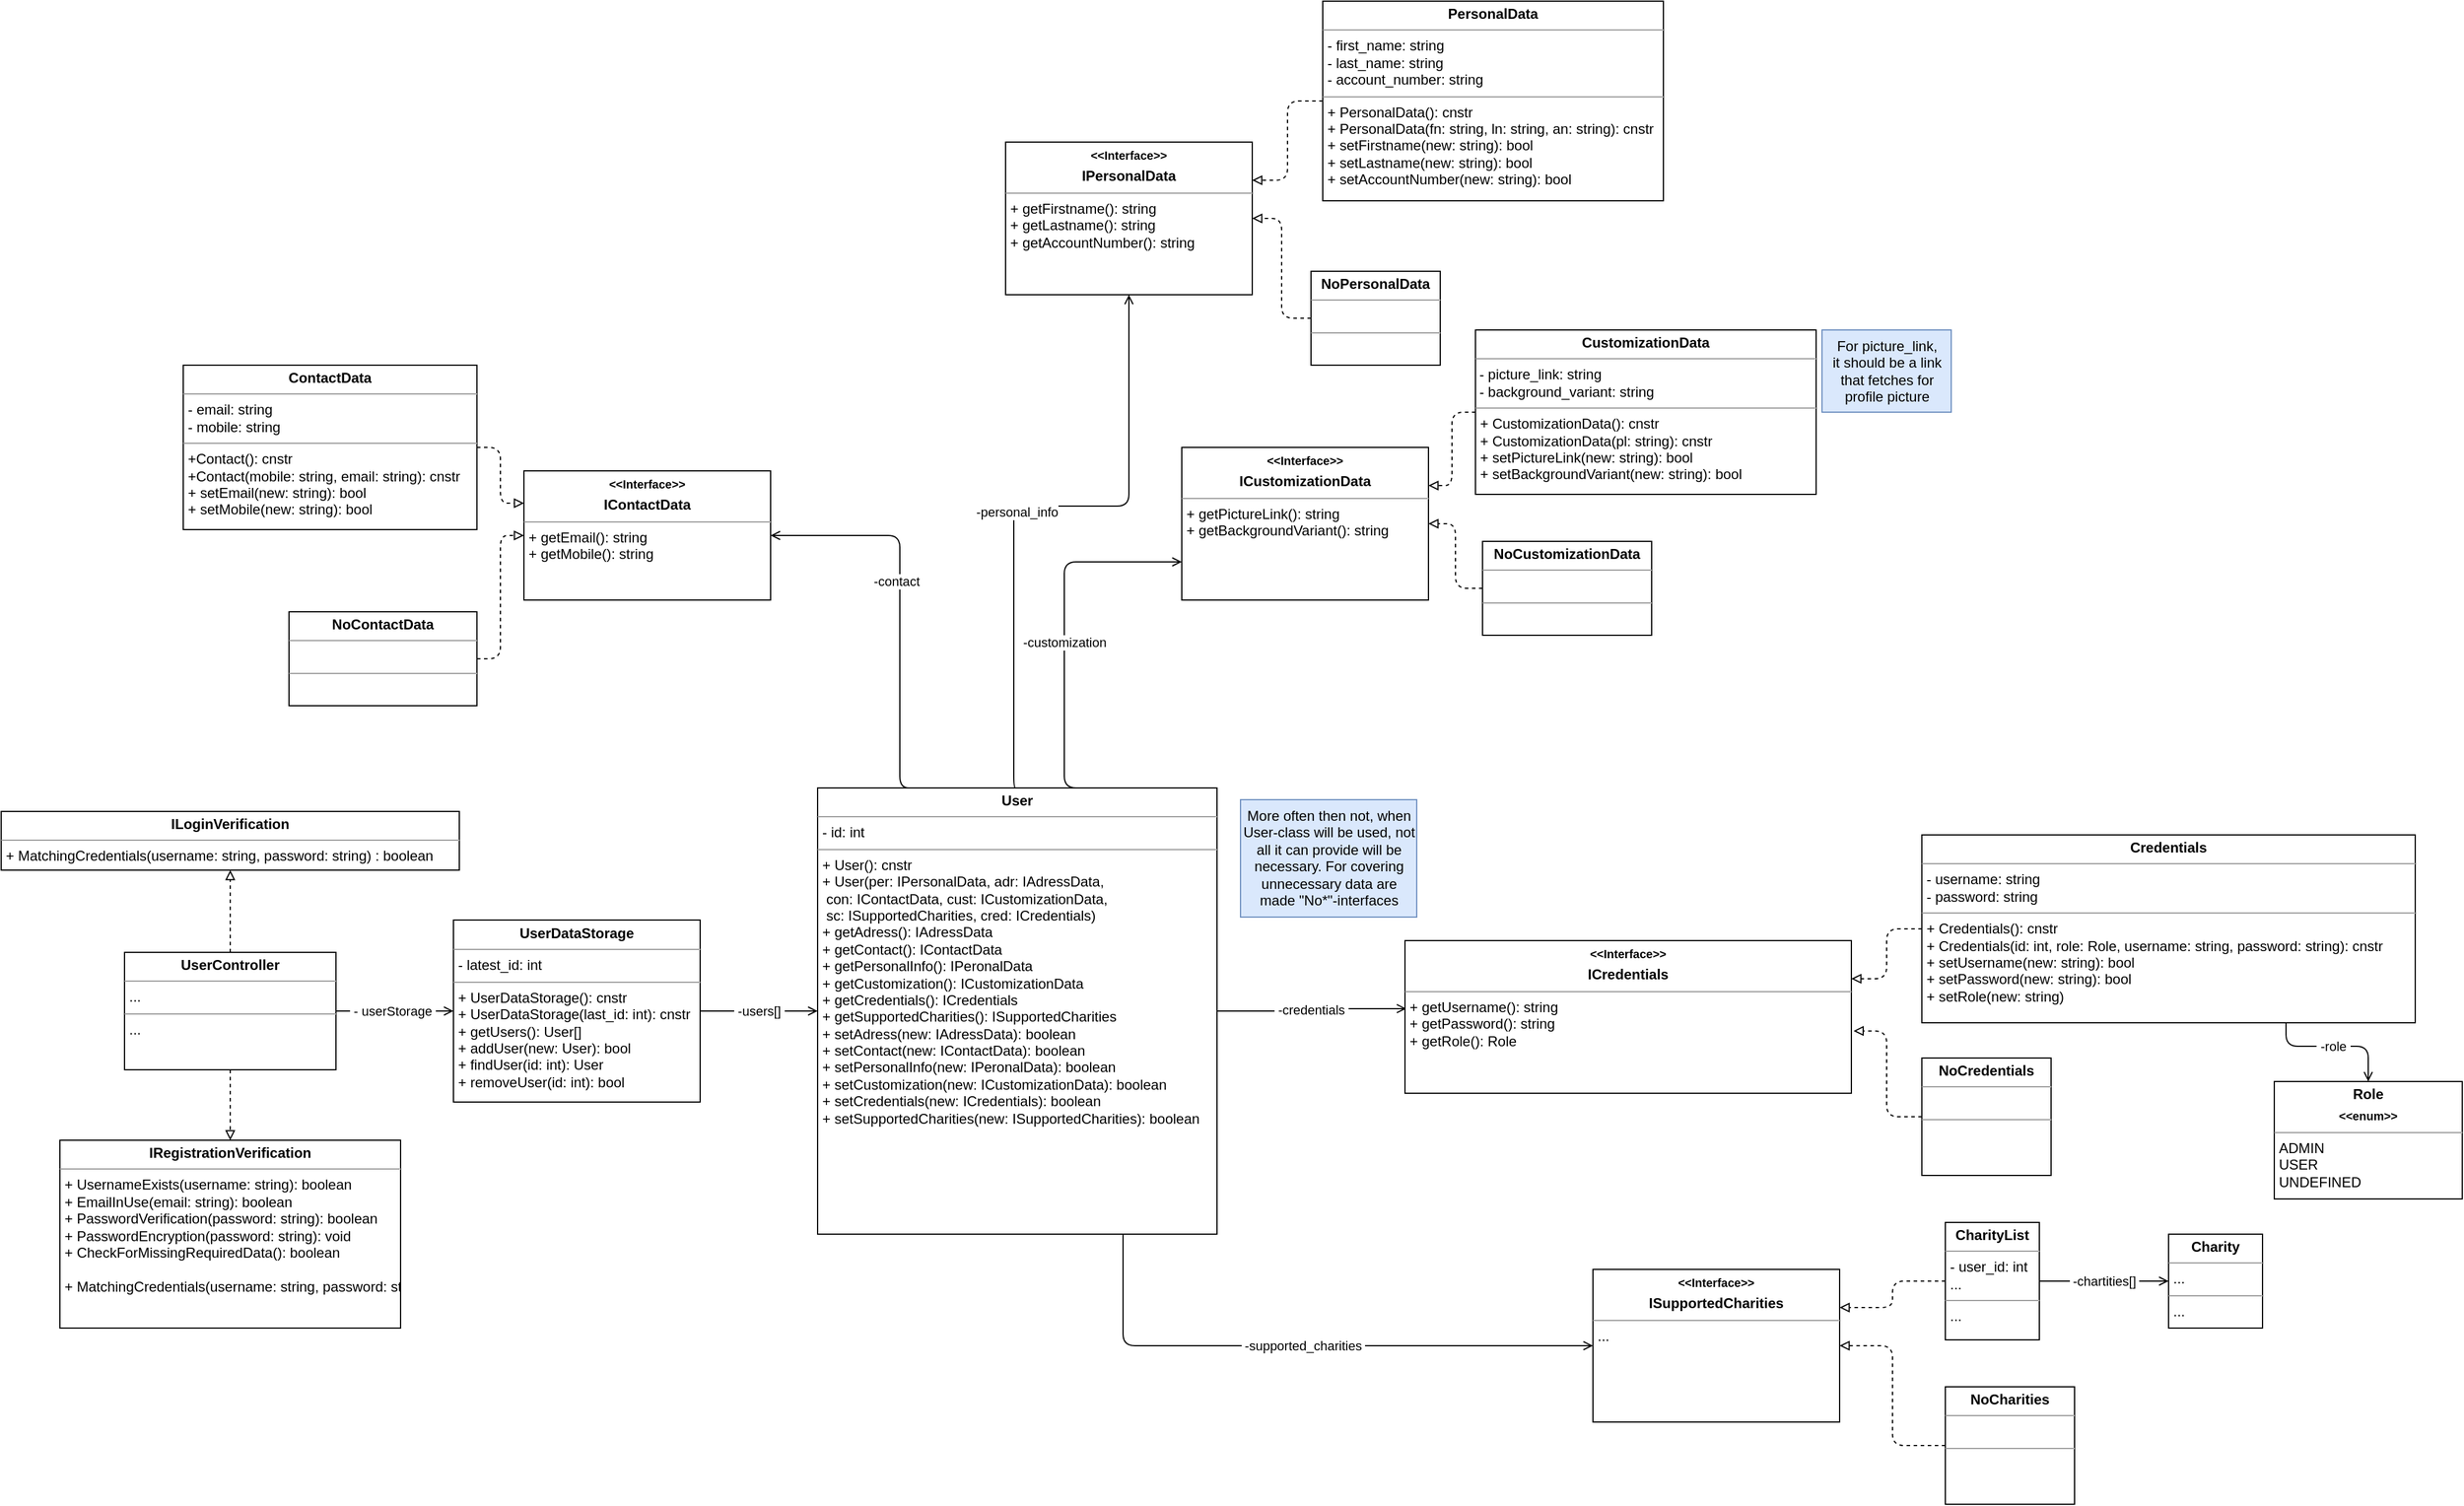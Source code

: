 <mxfile version="15.3.1" type="github">
  <diagram id="Yr2QmeQzWUxulfuKqoWn" name="Page-1">
    <mxGraphModel dx="1038" dy="499" grid="1" gridSize="10" guides="1" tooltips="1" connect="1" arrows="1" fold="1" page="1" pageScale="1" pageWidth="827" pageHeight="1169" math="0" shadow="0">
      <root>
        <mxCell id="0" />
        <mxCell id="1" parent="0" />
        <mxCell id="C5WCr_9ebUvNWloEMeqP-1" value="&amp;nbsp;-role&amp;nbsp;" style="edgeStyle=orthogonalEdgeStyle;orthogonalLoop=1;jettySize=auto;html=1;endArrow=open;endFill=0;entryX=0.5;entryY=0;entryDx=0;entryDy=0;" edge="1" parent="1" source="C5WCr_9ebUvNWloEMeqP-12" target="C5WCr_9ebUvNWloEMeqP-5">
          <mxGeometry relative="1" as="geometry">
            <mxPoint x="2715" y="1250" as="sourcePoint" />
            <Array as="points">
              <mxPoint x="2565" y="1150" />
              <mxPoint x="2635" y="1150" />
            </Array>
          </mxGeometry>
        </mxCell>
        <mxCell id="C5WCr_9ebUvNWloEMeqP-2" value="&amp;nbsp;-credentials&amp;nbsp;" style="edgeStyle=orthogonalEdgeStyle;orthogonalLoop=1;jettySize=auto;html=1;entryX=0.003;entryY=0.446;entryDx=0;entryDy=0;entryPerimeter=0;endArrow=open;endFill=0;" edge="1" parent="1" source="C5WCr_9ebUvNWloEMeqP-4" target="C5WCr_9ebUvNWloEMeqP-23">
          <mxGeometry relative="1" as="geometry" />
        </mxCell>
        <mxCell id="C5WCr_9ebUvNWloEMeqP-3" value="&amp;nbsp;-supported_charities&amp;nbsp;" style="edgeStyle=orthogonalEdgeStyle;orthogonalLoop=1;jettySize=auto;html=1;entryX=0;entryY=0.5;entryDx=0;entryDy=0;endArrow=open;endFill=0;" edge="1" parent="1" source="C5WCr_9ebUvNWloEMeqP-4" target="C5WCr_9ebUvNWloEMeqP-28">
          <mxGeometry relative="1" as="geometry">
            <Array as="points">
              <mxPoint x="1575" y="1405" />
            </Array>
          </mxGeometry>
        </mxCell>
        <mxCell id="C5WCr_9ebUvNWloEMeqP-4" value="&lt;p style=&quot;margin: 0px ; margin-top: 4px ; text-align: center&quot;&gt;&lt;b&gt;User&lt;/b&gt;&lt;/p&gt;&lt;hr size=&quot;1&quot;&gt;&lt;p style=&quot;margin: 0px ; margin-left: 4px&quot;&gt;- id: int&lt;/p&gt;&lt;hr size=&quot;1&quot;&gt;&lt;p style=&quot;margin: 0px ; margin-left: 4px&quot;&gt;+ User(): cnstr&lt;/p&gt;&lt;p style=&quot;margin: 0px ; margin-left: 4px&quot;&gt;+ User(per: IPersonalData, adr: IAdressData,&lt;/p&gt;&lt;p style=&quot;margin: 0px ; margin-left: 4px&quot;&gt;&lt;span&gt;	&lt;span&gt;	&lt;/span&gt;&lt;/span&gt;&lt;span style=&quot;white-space: pre&quot;&gt;	&lt;/span&gt;con: IContactData, cust: ICustomizationData,&lt;/p&gt;&lt;p style=&quot;margin: 0px ; margin-left: 4px&quot;&gt;&lt;span&gt;	&lt;/span&gt;&lt;span&gt;	&lt;/span&gt;&lt;span style=&quot;white-space: pre&quot;&gt;	&lt;/span&gt;sc: ISupportedCharities, cred: ICredentials)&lt;/p&gt;&lt;p style=&quot;margin: 0px ; margin-left: 4px&quot;&gt;+ getAdress(): IAdressData&lt;/p&gt;&lt;p style=&quot;margin: 0px ; margin-left: 4px&quot;&gt;+ getContact(): IContactData&lt;/p&gt;&lt;p style=&quot;margin: 0px ; margin-left: 4px&quot;&gt;+ getPersonalInfo(): IPeronalData&lt;/p&gt;&lt;p style=&quot;margin: 0px ; margin-left: 4px&quot;&gt;+ getCustomization(): ICustomizationData&lt;/p&gt;&lt;p style=&quot;margin: 0px ; margin-left: 4px&quot;&gt;+ getCredentials(): ICredentials&lt;/p&gt;&lt;p style=&quot;margin: 0px ; margin-left: 4px&quot;&gt;+ getSupportedCharities(): ISupportedCharities&amp;nbsp;&lt;/p&gt;&lt;p style=&quot;margin: 0px 0px 0px 4px&quot;&gt;+ setAdress(new: IAdressData): boolean&lt;/p&gt;&lt;p style=&quot;margin: 0px 0px 0px 4px&quot;&gt;+ setContact(new: IContactData): boolean&lt;/p&gt;&lt;p style=&quot;margin: 0px 0px 0px 4px&quot;&gt;+ setPersonalInfo(new: IPeronalData): boolean&lt;/p&gt;&lt;p style=&quot;margin: 0px 0px 0px 4px&quot;&gt;+ setCustomization(new: ICustomizationData): boolean&lt;/p&gt;&lt;p style=&quot;margin: 0px 0px 0px 4px&quot;&gt;+ setCredentials(new: ICredentials): boolean&lt;/p&gt;&lt;p style=&quot;margin: 0px 0px 0px 4px&quot;&gt;+ setSupportedCharities(new: ISupportedCharities): boolean&amp;nbsp;&lt;/p&gt;" style="verticalAlign=top;align=left;overflow=fill;fontSize=12;fontFamily=Helvetica;html=1;spacingLeft=0;spacingRight=0;spacing=2;" vertex="1" parent="1">
          <mxGeometry x="1315" y="930" width="340" height="380" as="geometry" />
        </mxCell>
        <mxCell id="C5WCr_9ebUvNWloEMeqP-5" value="&lt;p style=&quot;margin: 0px ; margin-top: 4px ; text-align: center&quot;&gt;&lt;b&gt;Role&lt;/b&gt;&lt;/p&gt;&lt;p style=&quot;margin: 0px ; margin-top: 4px ; text-align: center&quot;&gt;&lt;b&gt;&lt;font style=&quot;font-size: 10px&quot;&gt;&amp;lt;&amp;lt;enum&amp;gt;&amp;gt;&lt;/font&gt;&lt;/b&gt;&lt;/p&gt;&lt;hr size=&quot;1&quot;&gt;&lt;p style=&quot;margin: 0px ; margin-left: 4px&quot;&gt;ADMIN&lt;/p&gt;&lt;p style=&quot;margin: 0px ; margin-left: 4px&quot;&gt;USER&lt;/p&gt;&lt;p style=&quot;margin: 0px ; margin-left: 4px&quot;&gt;UNDEFINED&lt;/p&gt;" style="verticalAlign=top;align=left;overflow=fill;fontSize=12;fontFamily=Helvetica;html=1;spacingLeft=0;spacingRight=0;spacing=2;" vertex="1" parent="1">
          <mxGeometry x="2555" y="1180" width="160" height="100" as="geometry" />
        </mxCell>
        <mxCell id="C5WCr_9ebUvNWloEMeqP-6" value="&lt;p style=&quot;margin: 0px ; margin-top: 4px ; text-align: center&quot;&gt;&lt;b&gt;IRegistrationVerification&lt;/b&gt;&lt;/p&gt;&lt;hr size=&quot;1&quot;&gt;&lt;p style=&quot;margin: 0px ; margin-left: 4px&quot;&gt;+ UsernameExists(username: string): boolean&lt;/p&gt;&lt;p style=&quot;margin: 0px ; margin-left: 4px&quot;&gt;+ EmailInUse(email: string): boolean&lt;/p&gt;&lt;p style=&quot;margin: 0px ; margin-left: 4px&quot;&gt;+ PasswordVerification(password: string): boolean&lt;/p&gt;&lt;p style=&quot;margin: 0px ; margin-left: 4px&quot;&gt;+ PasswordEncryption(password: string): void&lt;/p&gt;&lt;p style=&quot;margin: 0px ; margin-left: 4px&quot;&gt;+ CheckForMissingRequiredData(): boolean&lt;/p&gt;&lt;p style=&quot;margin: 0px ; margin-left: 4px&quot;&gt;&lt;br&gt;&lt;/p&gt;&lt;p style=&quot;margin: 0px ; margin-left: 4px&quot;&gt;+ MatchingCredentials(username: string, password: string) : boolean&lt;br&gt;&lt;/p&gt;" style="verticalAlign=top;align=left;overflow=fill;fontSize=12;fontFamily=Helvetica;html=1;spacingLeft=0;spacingRight=0;spacing=2;shadow=0;glass=0;" vertex="1" parent="1">
          <mxGeometry x="670" y="1230" width="290" height="160" as="geometry" />
        </mxCell>
        <mxCell id="C5WCr_9ebUvNWloEMeqP-7" value="For picture_link,&lt;br&gt;it should be a link&lt;br&gt;that fetches for&lt;br&gt;profile picture" style="html=1;verticalAlign=top;fillColor=#dae8fc;strokeColor=#6c8ebf;" vertex="1" parent="1">
          <mxGeometry x="2170" y="540" width="110" height="70" as="geometry" />
        </mxCell>
        <mxCell id="C5WCr_9ebUvNWloEMeqP-8" value="&lt;p style=&quot;margin: 0px ; margin-top: 4px ; text-align: center&quot;&gt;&lt;b&gt;Charity&lt;/b&gt;&lt;/p&gt;&lt;hr size=&quot;1&quot;&gt;&lt;p style=&quot;margin: 0px ; margin-left: 4px&quot;&gt;...&lt;/p&gt;&lt;hr size=&quot;1&quot;&gt;&lt;p style=&quot;margin: 0px ; margin-left: 4px&quot;&gt;...&lt;/p&gt;" style="verticalAlign=top;align=left;overflow=fill;fontSize=12;fontFamily=Helvetica;html=1;spacingLeft=0;spacingRight=0;spacing=2;" vertex="1" parent="1">
          <mxGeometry x="2465" y="1310" width="80" height="80" as="geometry" />
        </mxCell>
        <mxCell id="C5WCr_9ebUvNWloEMeqP-11" style="edgeStyle=orthogonalEdgeStyle;orthogonalLoop=1;jettySize=auto;html=1;entryX=1;entryY=0.25;entryDx=0;entryDy=0;endArrow=block;endFill=0;dashed=1;" edge="1" parent="1" source="C5WCr_9ebUvNWloEMeqP-12" target="C5WCr_9ebUvNWloEMeqP-23">
          <mxGeometry relative="1" as="geometry" />
        </mxCell>
        <mxCell id="C5WCr_9ebUvNWloEMeqP-12" value="&lt;p style=&quot;margin: 0px ; margin-top: 4px ; text-align: center&quot;&gt;&lt;b&gt;Credentials&lt;/b&gt;&lt;/p&gt;&lt;hr size=&quot;1&quot;&gt;&lt;p style=&quot;margin: 0px ; margin-left: 4px&quot;&gt;&lt;span&gt;- username: string&lt;/span&gt;&lt;br&gt;&lt;/p&gt;&lt;p style=&quot;margin: 0px ; margin-left: 4px&quot;&gt;- password: string&lt;/p&gt;&lt;hr size=&quot;1&quot;&gt;&lt;p style=&quot;margin: 0px ; margin-left: 4px&quot;&gt;+ Credentials(): cnstr&lt;/p&gt;&lt;p style=&quot;margin: 0px ; margin-left: 4px&quot;&gt;+ Credentials(id: int, role: Role, username: string, password: string): cnstr&lt;/p&gt;&lt;p style=&quot;margin: 0px ; margin-left: 4px&quot;&gt;&lt;span&gt;+ setUsername(new: string): bool&lt;/span&gt;&lt;br&gt;&lt;/p&gt;&lt;p style=&quot;margin: 0px ; margin-left: 4px&quot;&gt;+ setPassword(new: string): bool&lt;/p&gt;&lt;p style=&quot;margin: 0px ; margin-left: 4px&quot;&gt;+ setRole(new: string)&lt;/p&gt;" style="verticalAlign=top;align=left;overflow=fill;fontSize=12;fontFamily=Helvetica;html=1;spacingLeft=0;spacingRight=0;spacing=2;" vertex="1" parent="1">
          <mxGeometry x="2255" y="970" width="420" height="160" as="geometry" />
        </mxCell>
        <mxCell id="C5WCr_9ebUvNWloEMeqP-13" style="edgeStyle=orthogonalEdgeStyle;orthogonalLoop=1;jettySize=auto;html=1;entryX=1;entryY=0.5;entryDx=0;entryDy=0;endArrow=open;endFill=0;exitX=0.25;exitY=0;exitDx=0;exitDy=0;" edge="1" parent="1" source="C5WCr_9ebUvNWloEMeqP-4" target="C5WCr_9ebUvNWloEMeqP-29">
          <mxGeometry relative="1" as="geometry">
            <mxPoint x="1345" y="850" as="sourcePoint" />
            <Array as="points">
              <mxPoint x="1385" y="930" />
              <mxPoint x="1385" y="715" />
            </Array>
          </mxGeometry>
        </mxCell>
        <mxCell id="C5WCr_9ebUvNWloEMeqP-14" value="&amp;nbsp;-contact&amp;nbsp;" style="edgeLabel;html=1;align=center;verticalAlign=middle;resizable=0;points=[];" vertex="1" connectable="0" parent="C5WCr_9ebUvNWloEMeqP-13">
          <mxGeometry x="0.126" y="3" relative="1" as="geometry">
            <mxPoint as="offset" />
          </mxGeometry>
        </mxCell>
        <mxCell id="C5WCr_9ebUvNWloEMeqP-16" style="edgeStyle=orthogonalEdgeStyle;orthogonalLoop=1;jettySize=auto;html=1;entryX=0.5;entryY=1;entryDx=0;entryDy=0;endArrow=open;endFill=0;exitX=0.5;exitY=0;exitDx=0;exitDy=0;" edge="1" parent="1" source="C5WCr_9ebUvNWloEMeqP-4" target="C5WCr_9ebUvNWloEMeqP-38">
          <mxGeometry relative="1" as="geometry">
            <mxPoint x="1465" y="870" as="sourcePoint" />
            <Array as="points">
              <mxPoint x="1482" y="930" />
              <mxPoint x="1482" y="690" />
              <mxPoint x="1580" y="690" />
            </Array>
          </mxGeometry>
        </mxCell>
        <mxCell id="C5WCr_9ebUvNWloEMeqP-17" value="&amp;nbsp;-personal_info" style="edgeLabel;html=1;align=center;verticalAlign=middle;resizable=0;points=[];" vertex="1" connectable="0" parent="C5WCr_9ebUvNWloEMeqP-16">
          <mxGeometry x="-0.086" y="-1" relative="1" as="geometry">
            <mxPoint as="offset" />
          </mxGeometry>
        </mxCell>
        <mxCell id="C5WCr_9ebUvNWloEMeqP-18" value="&amp;nbsp;-customization&amp;nbsp;" style="edgeStyle=orthogonalEdgeStyle;orthogonalLoop=1;jettySize=auto;html=1;entryX=0;entryY=0.75;entryDx=0;entryDy=0;endArrow=open;endFill=0;exitX=0.75;exitY=0;exitDx=0;exitDy=0;" edge="1" parent="1" source="C5WCr_9ebUvNWloEMeqP-4" target="C5WCr_9ebUvNWloEMeqP-35">
          <mxGeometry relative="1" as="geometry">
            <mxPoint x="1505" y="850" as="sourcePoint" />
            <Array as="points">
              <mxPoint x="1525" y="738" />
            </Array>
          </mxGeometry>
        </mxCell>
        <mxCell id="C5WCr_9ebUvNWloEMeqP-19" style="edgeStyle=orthogonalEdgeStyle;orthogonalLoop=1;jettySize=auto;html=1;entryX=0;entryY=0.25;entryDx=0;entryDy=0;dashed=1;endArrow=block;endFill=0;" edge="1" parent="1" source="C5WCr_9ebUvNWloEMeqP-20" target="C5WCr_9ebUvNWloEMeqP-29">
          <mxGeometry relative="1" as="geometry" />
        </mxCell>
        <mxCell id="C5WCr_9ebUvNWloEMeqP-20" value="&lt;p style=&quot;margin: 0px ; margin-top: 4px ; text-align: center&quot;&gt;&lt;b&gt;ContactData&lt;/b&gt;&lt;/p&gt;&lt;hr size=&quot;1&quot;&gt;&lt;p style=&quot;margin: 0px ; margin-left: 4px&quot;&gt;&lt;span&gt;- email: string&lt;/span&gt;&lt;br&gt;&lt;/p&gt;&lt;p style=&quot;margin: 0px 0px 0px 4px&quot;&gt;- mobile: string&lt;br&gt;&lt;/p&gt;&lt;hr size=&quot;1&quot;&gt;&lt;p style=&quot;margin: 0px ; margin-left: 4px&quot;&gt;+Contact(): cnstr&lt;/p&gt;&lt;p style=&quot;margin: 0px ; margin-left: 4px&quot;&gt;+Contact(mobile: string, email: string&lt;span&gt;): cnstr&lt;/span&gt;&lt;/p&gt;&lt;p style=&quot;margin: 0px ; margin-left: 4px&quot;&gt;&lt;span&gt;+ setEmail(new: string): bool&lt;/span&gt;&lt;br&gt;&lt;/p&gt;&lt;p style=&quot;margin: 0px ; margin-left: 4px&quot;&gt;&lt;span&gt;+ setMobile(new: string): bool&lt;/span&gt;&lt;/p&gt;" style="verticalAlign=top;align=left;overflow=fill;fontSize=12;fontFamily=Helvetica;html=1;spacingLeft=0;spacingRight=0;spacing=2;" vertex="1" parent="1">
          <mxGeometry x="775" y="570" width="250" height="140" as="geometry" />
        </mxCell>
        <mxCell id="C5WCr_9ebUvNWloEMeqP-21" style="edgeStyle=orthogonalEdgeStyle;orthogonalLoop=1;jettySize=auto;html=1;entryX=1;entryY=0.25;entryDx=0;entryDy=0;dashed=1;endArrow=block;endFill=0;" edge="1" parent="1" source="C5WCr_9ebUvNWloEMeqP-22" target="C5WCr_9ebUvNWloEMeqP-38">
          <mxGeometry relative="1" as="geometry" />
        </mxCell>
        <mxCell id="C5WCr_9ebUvNWloEMeqP-22" value="&lt;p style=&quot;margin: 0px ; margin-top: 4px ; text-align: center&quot;&gt;&lt;b&gt;PersonalData&lt;/b&gt;&lt;/p&gt;&lt;hr size=&quot;1&quot;&gt;&lt;p style=&quot;margin: 0px ; margin-left: 4px&quot;&gt;&lt;span&gt;- fi&lt;/span&gt;&lt;span&gt;rst_name: string&lt;/span&gt;&lt;/p&gt;&lt;p style=&quot;margin: 0px 0px 0px 4px&quot;&gt;- last_name: string&lt;/p&gt;&lt;p style=&quot;margin: 0px 0px 0px 4px&quot;&gt;- account_number: string&lt;/p&gt;&lt;hr size=&quot;1&quot;&gt;&lt;p style=&quot;margin: 0px ; margin-left: 4px&quot;&gt;+ PersonalData(): cnstr&lt;/p&gt;&lt;p style=&quot;margin: 0px ; margin-left: 4px&quot;&gt;+ PersonalData(fn: string, ln: string, an: string&lt;span&gt;): cnstr&lt;/span&gt;&lt;/p&gt;&lt;p style=&quot;margin: 0px ; margin-left: 4px&quot;&gt;&lt;span&gt;+ setFirstname(new: string): bool&lt;/span&gt;&lt;br&gt;&lt;/p&gt;&lt;p style=&quot;margin: 0px ; margin-left: 4px&quot;&gt;&lt;span&gt;+ setLastname(new: string): bool&lt;/span&gt;&lt;/p&gt;&lt;p style=&quot;margin: 0px ; margin-left: 4px&quot;&gt;&lt;span&gt;+ setAccountNumber(new: string): bool&lt;/span&gt;&lt;/p&gt;&lt;p style=&quot;margin: 0px ; margin-left: 4px&quot;&gt;&lt;span&gt;&lt;br&gt;&lt;/span&gt;&lt;/p&gt;" style="verticalAlign=top;align=left;overflow=fill;fontSize=12;fontFamily=Helvetica;html=1;spacingLeft=0;spacingRight=0;spacing=2;" vertex="1" parent="1">
          <mxGeometry x="1745" y="260" width="290" height="170" as="geometry" />
        </mxCell>
        <mxCell id="C5WCr_9ebUvNWloEMeqP-23" value="&lt;p style=&quot;margin: 0px ; margin-top: 4px ; text-align: center&quot;&gt;&lt;b&gt;&lt;font style=&quot;font-size: 10px&quot;&gt;&amp;lt;&amp;lt;Interface&amp;gt;&amp;gt;&lt;/font&gt;&lt;/b&gt;&lt;/p&gt;&lt;p style=&quot;margin: 0px ; margin-top: 4px ; text-align: center&quot;&gt;&lt;b&gt;ICredentials&lt;/b&gt;&lt;/p&gt;&lt;hr size=&quot;1&quot;&gt;&lt;p style=&quot;margin: 0px 0px 0px 4px&quot;&gt;+ getUsername(): string&lt;/p&gt;&lt;p style=&quot;margin: 0px 0px 0px 4px&quot;&gt;+ getPassword(): string&lt;/p&gt;&lt;p style=&quot;margin: 0px 0px 0px 4px&quot;&gt;+ getRole(): Role&lt;/p&gt;" style="verticalAlign=top;align=left;overflow=fill;fontSize=12;fontFamily=Helvetica;html=1;spacingLeft=0;spacingRight=0;spacing=2;" vertex="1" parent="1">
          <mxGeometry x="1815" y="1060" width="380" height="130" as="geometry" />
        </mxCell>
        <mxCell id="C5WCr_9ebUvNWloEMeqP-24" style="edgeStyle=orthogonalEdgeStyle;orthogonalLoop=1;jettySize=auto;html=1;entryX=1;entryY=0.25;entryDx=0;entryDy=0;dashed=1;endArrow=block;endFill=0;" edge="1" parent="1" source="C5WCr_9ebUvNWloEMeqP-25" target="C5WCr_9ebUvNWloEMeqP-35">
          <mxGeometry relative="1" as="geometry" />
        </mxCell>
        <mxCell id="C5WCr_9ebUvNWloEMeqP-25" value="&lt;p style=&quot;margin: 0px ; margin-top: 4px ; text-align: center&quot;&gt;&lt;b&gt;CustomizationData&lt;/b&gt;&lt;/p&gt;&lt;hr size=&quot;1&quot;&gt;&lt;p style=&quot;margin: 0px ; margin-left: 4px&quot;&gt;&lt;/p&gt;&amp;nbsp;- picture_link: string&lt;br&gt;&amp;nbsp;- background_variant: string&lt;br&gt;&lt;hr size=&quot;1&quot;&gt;&lt;p style=&quot;margin: 0px ; margin-left: 4px&quot;&gt;+ CustomizationData(): cnstr&lt;/p&gt;&lt;p style=&quot;margin: 0px ; margin-left: 4px&quot;&gt;+ CustomizationData(pl: string&lt;span&gt;): cnstr&lt;/span&gt;&lt;/p&gt;&lt;p style=&quot;margin: 0px ; margin-left: 4px&quot;&gt;&lt;span&gt;+ setPictureLink(new: string): bool&lt;/span&gt;&lt;/p&gt;&lt;p style=&quot;margin: 0px ; margin-left: 4px&quot;&gt;&lt;span&gt;+ setBackgroundVariant(new: string): bool&lt;/span&gt;&lt;/p&gt;&lt;p style=&quot;margin: 0px ; margin-left: 4px&quot;&gt;&lt;span&gt;&lt;br&gt;&lt;/span&gt;&lt;/p&gt;" style="verticalAlign=top;align=left;overflow=fill;fontSize=12;fontFamily=Helvetica;html=1;spacingLeft=0;spacingRight=0;spacing=2;" vertex="1" parent="1">
          <mxGeometry x="1875" y="540" width="290" height="140" as="geometry" />
        </mxCell>
        <mxCell id="C5WCr_9ebUvNWloEMeqP-26" style="edgeStyle=orthogonalEdgeStyle;orthogonalLoop=1;jettySize=auto;html=1;entryX=1.005;entryY=0.592;entryDx=0;entryDy=0;entryPerimeter=0;endArrow=block;endFill=0;dashed=1;" edge="1" parent="1" source="C5WCr_9ebUvNWloEMeqP-27" target="C5WCr_9ebUvNWloEMeqP-23">
          <mxGeometry relative="1" as="geometry" />
        </mxCell>
        <mxCell id="C5WCr_9ebUvNWloEMeqP-27" value="&lt;p style=&quot;margin: 0px ; margin-top: 4px ; text-align: center&quot;&gt;&lt;b&gt;NoCredentials&lt;/b&gt;&lt;/p&gt;&lt;hr size=&quot;1&quot;&gt;&lt;p style=&quot;margin: 0px ; margin-left: 4px&quot;&gt;&lt;br&gt;&lt;/p&gt;&lt;hr size=&quot;1&quot;&gt;&lt;p style=&quot;margin: 0px ; margin-left: 4px&quot;&gt;&lt;br&gt;&lt;/p&gt;" style="verticalAlign=top;align=left;overflow=fill;fontSize=12;fontFamily=Helvetica;html=1;spacingLeft=0;spacingRight=0;spacing=2;" vertex="1" parent="1">
          <mxGeometry x="2255" y="1160" width="110" height="100" as="geometry" />
        </mxCell>
        <mxCell id="C5WCr_9ebUvNWloEMeqP-28" value="&lt;p style=&quot;margin: 0px ; margin-top: 4px ; text-align: center&quot;&gt;&lt;b&gt;&lt;font style=&quot;font-size: 10px&quot;&gt;&amp;lt;&amp;lt;Interface&amp;gt;&amp;gt;&lt;/font&gt;&lt;/b&gt;&lt;/p&gt;&lt;p style=&quot;margin: 0px ; margin-top: 4px ; text-align: center&quot;&gt;&lt;b&gt;ISupportedCharities&lt;/b&gt;&lt;/p&gt;&lt;hr size=&quot;1&quot;&gt;&lt;p style=&quot;margin: 0px ; margin-left: 4px&quot;&gt;...&lt;/p&gt;" style="verticalAlign=top;align=left;overflow=fill;fontSize=12;fontFamily=Helvetica;html=1;spacingLeft=0;spacingRight=0;spacing=2;" vertex="1" parent="1">
          <mxGeometry x="1975" y="1340" width="210" height="130" as="geometry" />
        </mxCell>
        <mxCell id="C5WCr_9ebUvNWloEMeqP-29" value="&lt;p style=&quot;margin: 0px ; margin-top: 4px ; text-align: center&quot;&gt;&lt;b&gt;&lt;font style=&quot;font-size: 10px&quot;&gt;&amp;lt;&amp;lt;Interface&amp;gt;&amp;gt;&lt;/font&gt;&lt;/b&gt;&lt;/p&gt;&lt;p style=&quot;margin: 0px ; margin-top: 4px ; text-align: center&quot;&gt;&lt;b&gt;IContactData&lt;/b&gt;&lt;/p&gt;&lt;hr size=&quot;1&quot;&gt;&lt;p style=&quot;margin: 0px ; margin-left: 4px&quot;&gt;&lt;span&gt;+ getEmail(): string&lt;/span&gt;&lt;/p&gt;&lt;p style=&quot;margin: 0px 0px 0px 4px&quot;&gt;+ getMobile(): string&lt;/p&gt;" style="verticalAlign=top;align=left;overflow=fill;fontSize=12;fontFamily=Helvetica;html=1;spacingLeft=0;spacingRight=0;spacing=2;" vertex="1" parent="1">
          <mxGeometry x="1065" y="660" width="210" height="110" as="geometry" />
        </mxCell>
        <mxCell id="C5WCr_9ebUvNWloEMeqP-30" style="edgeStyle=orthogonalEdgeStyle;orthogonalLoop=1;jettySize=auto;html=1;entryX=0;entryY=0.5;entryDx=0;entryDy=0;dashed=1;endArrow=block;endFill=0;" edge="1" parent="1" source="C5WCr_9ebUvNWloEMeqP-31" target="C5WCr_9ebUvNWloEMeqP-29">
          <mxGeometry relative="1" as="geometry" />
        </mxCell>
        <mxCell id="C5WCr_9ebUvNWloEMeqP-31" value="&lt;p style=&quot;margin: 0px ; margin-top: 4px ; text-align: center&quot;&gt;&lt;b&gt;NoContactData&lt;/b&gt;&lt;/p&gt;&lt;hr size=&quot;1&quot;&gt;&lt;p style=&quot;margin: 0px ; margin-left: 4px&quot;&gt;&lt;br&gt;&lt;/p&gt;&lt;hr size=&quot;1&quot;&gt;&lt;p style=&quot;margin: 0px ; margin-left: 4px&quot;&gt;&lt;br&gt;&lt;/p&gt;" style="verticalAlign=top;align=left;overflow=fill;fontSize=12;fontFamily=Helvetica;html=1;spacingLeft=0;spacingRight=0;spacing=2;" vertex="1" parent="1">
          <mxGeometry x="865" y="780" width="160" height="80" as="geometry" />
        </mxCell>
        <mxCell id="C5WCr_9ebUvNWloEMeqP-35" value="&lt;p style=&quot;margin: 0px ; margin-top: 4px ; text-align: center&quot;&gt;&lt;b&gt;&lt;font style=&quot;font-size: 10px&quot;&gt;&amp;lt;&amp;lt;Interface&amp;gt;&amp;gt;&lt;/font&gt;&lt;/b&gt;&lt;/p&gt;&lt;p style=&quot;margin: 0px ; margin-top: 4px ; text-align: center&quot;&gt;&lt;b&gt;ICustomizationData&lt;/b&gt;&lt;/p&gt;&lt;hr size=&quot;1&quot;&gt;&lt;p style=&quot;margin: 0px ; margin-left: 4px&quot;&gt;&lt;span&gt;+ getPictureLink(): string&lt;/span&gt;&lt;br&gt;&lt;/p&gt;&lt;p style=&quot;margin: 0px 0px 0px 4px&quot;&gt;+ getBackgroundVariant(): string&lt;/p&gt;" style="verticalAlign=top;align=left;overflow=fill;fontSize=12;fontFamily=Helvetica;html=1;spacingLeft=0;spacingRight=0;spacing=2;" vertex="1" parent="1">
          <mxGeometry x="1625" y="640" width="210" height="130" as="geometry" />
        </mxCell>
        <mxCell id="C5WCr_9ebUvNWloEMeqP-36" style="edgeStyle=orthogonalEdgeStyle;orthogonalLoop=1;jettySize=auto;html=1;dashed=1;endArrow=block;endFill=0;" edge="1" parent="1" source="C5WCr_9ebUvNWloEMeqP-37" target="C5WCr_9ebUvNWloEMeqP-35">
          <mxGeometry relative="1" as="geometry" />
        </mxCell>
        <mxCell id="C5WCr_9ebUvNWloEMeqP-37" value="&lt;p style=&quot;margin: 0px ; margin-top: 4px ; text-align: center&quot;&gt;&lt;b&gt;NoCustomizationData&lt;/b&gt;&lt;/p&gt;&lt;hr size=&quot;1&quot;&gt;&lt;p style=&quot;margin: 0px ; margin-left: 4px&quot;&gt;&lt;br&gt;&lt;/p&gt;&lt;hr size=&quot;1&quot;&gt;&lt;p style=&quot;margin: 0px ; margin-left: 4px&quot;&gt;&lt;br&gt;&lt;/p&gt;" style="verticalAlign=top;align=left;overflow=fill;fontSize=12;fontFamily=Helvetica;html=1;spacingLeft=0;spacingRight=0;spacing=2;" vertex="1" parent="1">
          <mxGeometry x="1881" y="720" width="144" height="80" as="geometry" />
        </mxCell>
        <mxCell id="C5WCr_9ebUvNWloEMeqP-38" value="&lt;p style=&quot;margin: 0px ; margin-top: 4px ; text-align: center&quot;&gt;&lt;b&gt;&lt;font style=&quot;font-size: 10px&quot;&gt;&amp;lt;&amp;lt;Interface&amp;gt;&amp;gt;&lt;/font&gt;&lt;/b&gt;&lt;/p&gt;&lt;p style=&quot;margin: 0px ; margin-top: 4px ; text-align: center&quot;&gt;&lt;b&gt;IPersonalData&lt;/b&gt;&lt;/p&gt;&lt;hr size=&quot;1&quot;&gt;&lt;p style=&quot;margin: 0px 0px 0px 4px&quot;&gt;+ getFirstname(): string&lt;/p&gt;&lt;p style=&quot;margin: 0px 0px 0px 4px&quot;&gt;+ getLastname(): string&lt;/p&gt;&lt;p style=&quot;margin: 0px 0px 0px 4px&quot;&gt;+ getAccountNumber(): string&lt;/p&gt;" style="verticalAlign=top;align=left;overflow=fill;fontSize=12;fontFamily=Helvetica;html=1;spacingLeft=0;spacingRight=0;spacing=2;" vertex="1" parent="1">
          <mxGeometry x="1475" y="380" width="210" height="130" as="geometry" />
        </mxCell>
        <mxCell id="C5WCr_9ebUvNWloEMeqP-39" style="edgeStyle=orthogonalEdgeStyle;orthogonalLoop=1;jettySize=auto;html=1;dashed=1;endArrow=block;endFill=0;" edge="1" parent="1" source="C5WCr_9ebUvNWloEMeqP-40" target="C5WCr_9ebUvNWloEMeqP-38">
          <mxGeometry relative="1" as="geometry" />
        </mxCell>
        <mxCell id="C5WCr_9ebUvNWloEMeqP-40" value="&lt;p style=&quot;margin: 0px ; margin-top: 4px ; text-align: center&quot;&gt;&lt;b&gt;NoPersonalData&lt;/b&gt;&lt;/p&gt;&lt;hr size=&quot;1&quot;&gt;&lt;p style=&quot;margin: 0px ; margin-left: 4px&quot;&gt;&lt;br&gt;&lt;/p&gt;&lt;hr size=&quot;1&quot;&gt;&lt;p style=&quot;margin: 0px ; margin-left: 4px&quot;&gt;&lt;br&gt;&lt;/p&gt;" style="verticalAlign=top;align=left;overflow=fill;fontSize=12;fontFamily=Helvetica;html=1;spacingLeft=0;spacingRight=0;spacing=2;" vertex="1" parent="1">
          <mxGeometry x="1735" y="490" width="110" height="80" as="geometry" />
        </mxCell>
        <mxCell id="C5WCr_9ebUvNWloEMeqP-41" style="edgeStyle=orthogonalEdgeStyle;orthogonalLoop=1;jettySize=auto;html=1;dashed=1;endArrow=block;endFill=0;" edge="1" parent="1" source="C5WCr_9ebUvNWloEMeqP-42" target="C5WCr_9ebUvNWloEMeqP-28">
          <mxGeometry relative="1" as="geometry" />
        </mxCell>
        <mxCell id="C5WCr_9ebUvNWloEMeqP-42" value="&lt;p style=&quot;margin: 0px ; margin-top: 4px ; text-align: center&quot;&gt;&lt;b&gt;NoCharities&lt;/b&gt;&lt;/p&gt;&lt;hr size=&quot;1&quot;&gt;&lt;p style=&quot;margin: 0px ; margin-left: 4px&quot;&gt;&lt;br&gt;&lt;/p&gt;&lt;hr size=&quot;1&quot;&gt;&lt;p style=&quot;margin: 0px ; margin-left: 4px&quot;&gt;&lt;br&gt;&lt;/p&gt;" style="verticalAlign=top;align=left;overflow=fill;fontSize=12;fontFamily=Helvetica;html=1;spacingLeft=0;spacingRight=0;spacing=2;" vertex="1" parent="1">
          <mxGeometry x="2275" y="1440" width="110" height="100" as="geometry" />
        </mxCell>
        <mxCell id="C5WCr_9ebUvNWloEMeqP-43" style="edgeStyle=orthogonalEdgeStyle;orthogonalLoop=1;jettySize=auto;html=1;entryX=1;entryY=0.25;entryDx=0;entryDy=0;dashed=1;endArrow=block;endFill=0;" edge="1" parent="1" source="C5WCr_9ebUvNWloEMeqP-45" target="C5WCr_9ebUvNWloEMeqP-28">
          <mxGeometry relative="1" as="geometry" />
        </mxCell>
        <mxCell id="C5WCr_9ebUvNWloEMeqP-44" value="&amp;nbsp;-chartities[]&amp;nbsp;" style="edgeStyle=orthogonalEdgeStyle;orthogonalLoop=1;jettySize=auto;html=1;entryX=0;entryY=0.5;entryDx=0;entryDy=0;endArrow=open;endFill=0;" edge="1" parent="1" source="C5WCr_9ebUvNWloEMeqP-45" target="C5WCr_9ebUvNWloEMeqP-8">
          <mxGeometry relative="1" as="geometry" />
        </mxCell>
        <mxCell id="C5WCr_9ebUvNWloEMeqP-45" value="&lt;p style=&quot;margin: 0px ; margin-top: 4px ; text-align: center&quot;&gt;&lt;b&gt;CharityList&lt;/b&gt;&lt;/p&gt;&lt;hr size=&quot;1&quot;&gt;&lt;p style=&quot;margin: 0px ; margin-left: 4px&quot;&gt;- user_id: int&lt;/p&gt;&lt;p style=&quot;margin: 0px ; margin-left: 4px&quot;&gt;...&lt;/p&gt;&lt;hr size=&quot;1&quot;&gt;&lt;p style=&quot;margin: 0px ; margin-left: 4px&quot;&gt;...&lt;/p&gt;" style="verticalAlign=top;align=left;overflow=fill;fontSize=12;fontFamily=Helvetica;html=1;spacingLeft=0;spacingRight=0;spacing=2;" vertex="1" parent="1">
          <mxGeometry x="2275" y="1300" width="80" height="100" as="geometry" />
        </mxCell>
        <mxCell id="C5WCr_9ebUvNWloEMeqP-46" value="&amp;nbsp;-users[]&amp;nbsp;" style="edgeStyle=orthogonalEdgeStyle;orthogonalLoop=1;jettySize=auto;html=1;endArrow=open;endFill=0;" edge="1" parent="1" source="C5WCr_9ebUvNWloEMeqP-52" target="C5WCr_9ebUvNWloEMeqP-4">
          <mxGeometry relative="1" as="geometry">
            <mxPoint x="1165" y="1120" as="sourcePoint" />
          </mxGeometry>
        </mxCell>
        <mxCell id="C5WCr_9ebUvNWloEMeqP-47" style="edgeStyle=orthogonalEdgeStyle;orthogonalLoop=1;jettySize=auto;html=1;endArrow=block;endFill=0;dashed=1;" edge="1" parent="1" source="C5WCr_9ebUvNWloEMeqP-51" target="C5WCr_9ebUvNWloEMeqP-6">
          <mxGeometry relative="1" as="geometry" />
        </mxCell>
        <mxCell id="C5WCr_9ebUvNWloEMeqP-48" style="edgeStyle=orthogonalEdgeStyle;orthogonalLoop=1;jettySize=auto;html=1;entryX=0;entryY=0.5;entryDx=0;entryDy=0;endArrow=open;endFill=0;" edge="1" parent="1" source="C5WCr_9ebUvNWloEMeqP-51" target="C5WCr_9ebUvNWloEMeqP-52">
          <mxGeometry relative="1" as="geometry" />
        </mxCell>
        <mxCell id="C5WCr_9ebUvNWloEMeqP-49" value="&amp;nbsp;- userStorage&amp;nbsp;" style="edgeLabel;html=1;align=center;verticalAlign=middle;resizable=0;points=[];" vertex="1" connectable="0" parent="C5WCr_9ebUvNWloEMeqP-48">
          <mxGeometry x="0.301" y="1" relative="1" as="geometry">
            <mxPoint x="-17" y="1" as="offset" />
          </mxGeometry>
        </mxCell>
        <mxCell id="C5WCr_9ebUvNWloEMeqP-50" style="edgeStyle=orthogonalEdgeStyle;orthogonalLoop=1;jettySize=auto;html=1;entryX=0.5;entryY=1;entryDx=0;entryDy=0;endArrow=block;endFill=0;dashed=1;" edge="1" parent="1" source="C5WCr_9ebUvNWloEMeqP-51" target="C5WCr_9ebUvNWloEMeqP-53">
          <mxGeometry relative="1" as="geometry" />
        </mxCell>
        <mxCell id="C5WCr_9ebUvNWloEMeqP-51" value="&lt;p style=&quot;margin: 0px ; margin-top: 4px ; text-align: center&quot;&gt;&lt;b&gt;UserController&lt;/b&gt;&lt;/p&gt;&lt;hr size=&quot;1&quot;&gt;&lt;p style=&quot;margin: 0px ; margin-left: 4px&quot;&gt;...&lt;/p&gt;&lt;hr size=&quot;1&quot;&gt;&lt;p style=&quot;margin: 0px ; margin-left: 4px&quot;&gt;...&lt;/p&gt;" style="verticalAlign=top;align=left;overflow=fill;fontSize=12;fontFamily=Helvetica;html=1;spacingLeft=0;spacingRight=0;spacing=2;" vertex="1" parent="1">
          <mxGeometry x="725" y="1070" width="180" height="100" as="geometry" />
        </mxCell>
        <mxCell id="C5WCr_9ebUvNWloEMeqP-52" value="&lt;p style=&quot;margin: 0px ; margin-top: 4px ; text-align: center&quot;&gt;&lt;b&gt;UserDataStorage&lt;/b&gt;&lt;/p&gt;&lt;hr size=&quot;1&quot;&gt;&lt;p style=&quot;margin: 0px ; margin-left: 4px&quot;&gt;- latest_id: int&lt;/p&gt;&lt;hr size=&quot;1&quot;&gt;&lt;p style=&quot;margin: 0px ; margin-left: 4px&quot;&gt;+ UserDataStorage(): cnstr&lt;/p&gt;&lt;p style=&quot;margin: 0px ; margin-left: 4px&quot;&gt;+ UserDataStorage(last_id: int): cnstr&lt;/p&gt;&lt;p style=&quot;margin: 0px ; margin-left: 4px&quot;&gt;+ getUsers(): User[]&lt;/p&gt;&lt;p style=&quot;margin: 0px ; margin-left: 4px&quot;&gt;+ addUser(new: User): bool&lt;/p&gt;&lt;p style=&quot;margin: 0px ; margin-left: 4px&quot;&gt;+ findUser(id: int): User&lt;/p&gt;&lt;p style=&quot;margin: 0px ; margin-left: 4px&quot;&gt;+ removeUser(id: int): bool&lt;/p&gt;" style="verticalAlign=top;align=left;overflow=fill;fontSize=12;fontFamily=Helvetica;html=1;spacingLeft=0;spacingRight=0;spacing=2;" vertex="1" parent="1">
          <mxGeometry x="1005" y="1042.5" width="210" height="155" as="geometry" />
        </mxCell>
        <mxCell id="C5WCr_9ebUvNWloEMeqP-53" value="&lt;p style=&quot;margin: 0px ; margin-top: 4px ; text-align: center&quot;&gt;&lt;b&gt;ILoginVerification&lt;/b&gt;&lt;/p&gt;&lt;hr size=&quot;1&quot;&gt;&lt;p style=&quot;margin: 0px ; margin-left: 4px&quot;&gt;&lt;span&gt;+ MatchingCredentials(username: string, password: string) : boolean&lt;/span&gt;&lt;/p&gt;" style="verticalAlign=top;align=left;overflow=fill;fontSize=12;fontFamily=Helvetica;html=1;spacingLeft=0;spacingRight=0;spacing=2;shadow=0;glass=0;" vertex="1" parent="1">
          <mxGeometry x="620" y="950" width="390" height="50" as="geometry" />
        </mxCell>
        <mxCell id="C5WCr_9ebUvNWloEMeqP-54" value="More often then not, when&lt;br&gt;User-class will be used, not&lt;br&gt;all it can provide will be&lt;br&gt;necessary. For covering&lt;br&gt;unnecessary data are&lt;br&gt;made &quot;No*&quot;-interfaces" style="html=1;verticalAlign=top;fillColor=#dae8fc;strokeColor=#6c8ebf;" vertex="1" parent="1">
          <mxGeometry x="1675" y="940" width="150" height="100" as="geometry" />
        </mxCell>
      </root>
    </mxGraphModel>
  </diagram>
</mxfile>
